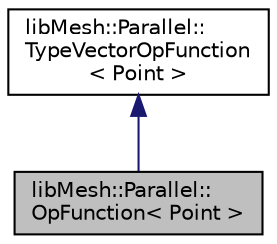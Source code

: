 digraph "libMesh::Parallel::OpFunction&lt; Point &gt;"
{
  edge [fontname="Helvetica",fontsize="10",labelfontname="Helvetica",labelfontsize="10"];
  node [fontname="Helvetica",fontsize="10",shape=record];
  Node1 [label="libMesh::Parallel::\lOpFunction\< Point \>",height=0.2,width=0.4,color="black", fillcolor="grey75", style="filled", fontcolor="black"];
  Node2 -> Node1 [dir="back",color="midnightblue",fontsize="10",style="solid",fontname="Helvetica"];
  Node2 [label="libMesh::Parallel::\lTypeVectorOpFunction\l\< Point \>",height=0.2,width=0.4,color="black", fillcolor="white", style="filled",URL="$classlibMesh_1_1Parallel_1_1TypeVectorOpFunction.html"];
}
